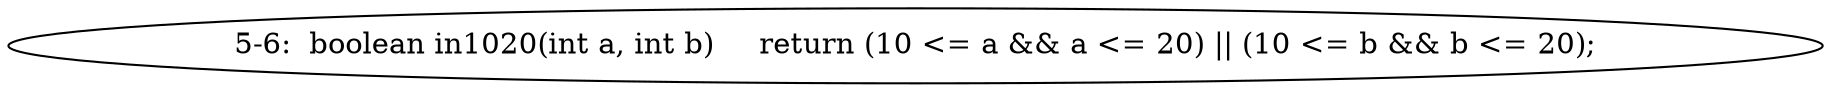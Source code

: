 digraph result_test { 
// graph-vertices
  a1  [label="5-6:  boolean in1020(int a, int b)	return (10 <= a && a <= 20) || (10 <= b && b <= 20);"]; 
// graph-edges
}